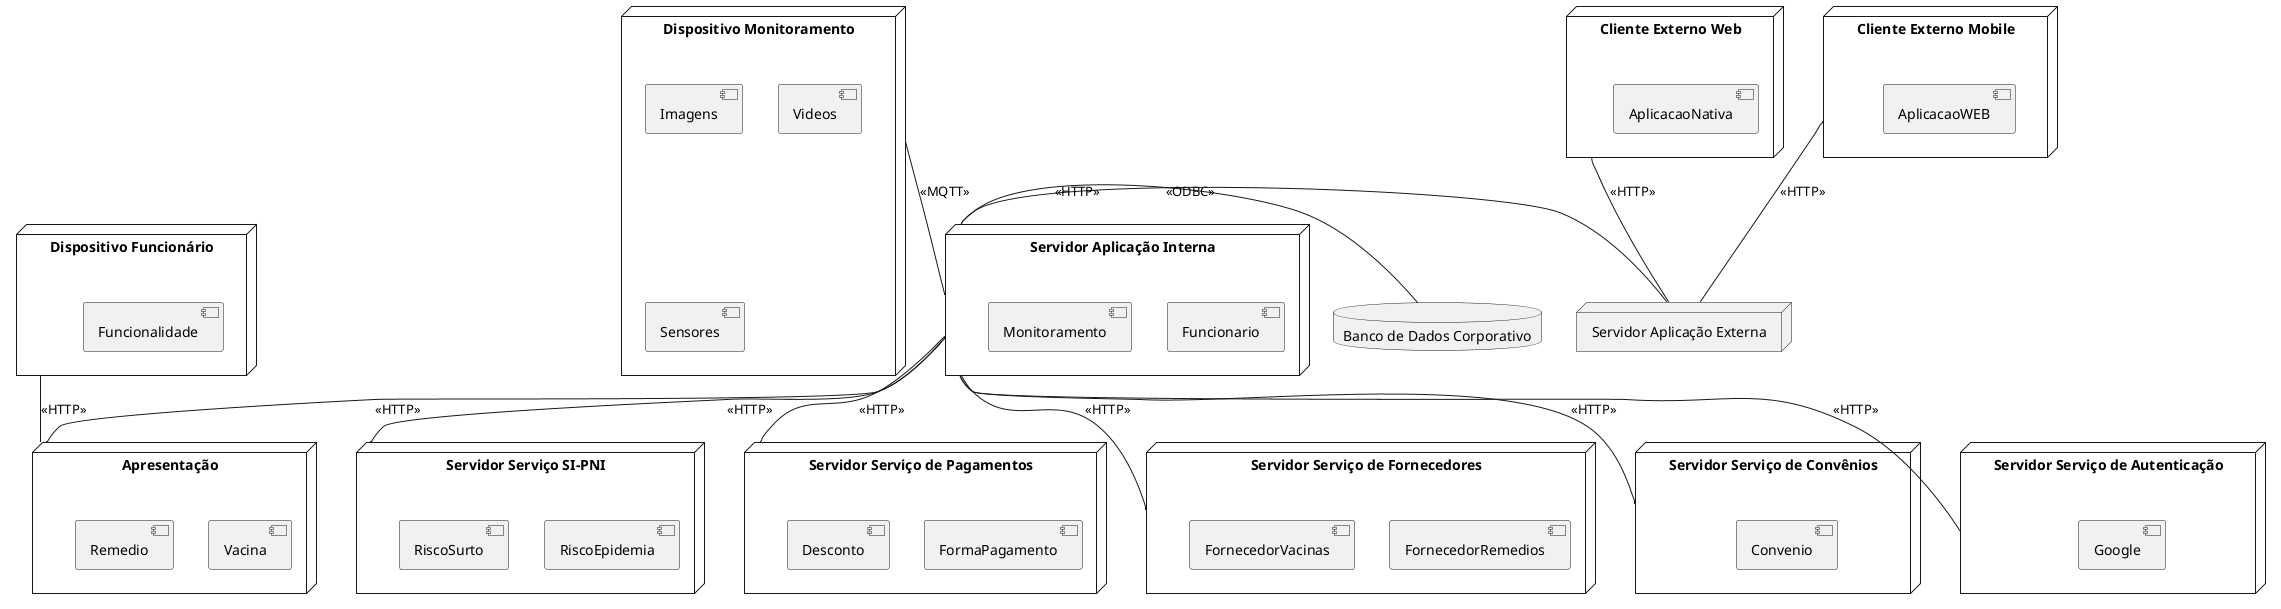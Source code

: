 @startuml
database bancoDeDados as "Banco de Dados Corporativo"

node servidorInterno as "Servidor Aplicação Interna"{
component Funcionario
component Monitoramento
}

node servidorExterno as "Servidor Aplicação Externa"

node servicoSIPNI as "Servidor Serviço SI-PNI"{
component RiscoEpidemia
component RiscoSurto
}

node servicoPagamento as "Servidor Serviço de Pagamentos"{
component FormaPagamento
component Desconto
}

node servicoFornecedores as "Servidor Serviço de Fornecedores"{
component FornecedorRemedios
component FornecedorVacinas
}

node servicoConvenios as "Servidor Serviço de Convênios"{
component Convenio
}

node servicoAutenticacao as "Servidor Serviço de Autenticação"{
component Google
}

node dispositivoFuncionario as "Dispositivo Funcionário"{
component Funcionalidade
}

node dispositivoMonitoramento as "Dispositivo Monitoramento"{
component Imagens
component Videos
component Sensores
}


node clienteWeb as "Cliente Externo Web" {
component AplicacaoNativa
}

node clienteMobile as "Cliente Externo Mobile"{
component AplicacaoWEB
}

node apresentacao as "Apresentação"{
component Vacina
component Remedio
}

servidorInterno -- apresentacao : <<HTTP>>
servidorInterno -- servicoPagamento : <<HTTP>>
servidorInterno -- servicoFornecedores : <<HTTP>>
servidorInterno -- servicoSIPNI : <<HTTP>>
servidorInterno -- servicoConvenios : <<HTTP>>
servidorInterno -- servicoAutenticacao : <<HTTP>>
dispositivoFuncionario -- apresentacao : <<HTTP>>

servidorInterno - bancoDeDados : <<ODBC>>
servidorExterno - servidorInterno : <<HTTP>>
dispositivoMonitoramento -- servidorInterno : <<MQTT>>

clienteWeb -- servidorExterno : <<HTTP>>
clienteMobile -- servidorExterno : <<HTTP>>
@enduml
